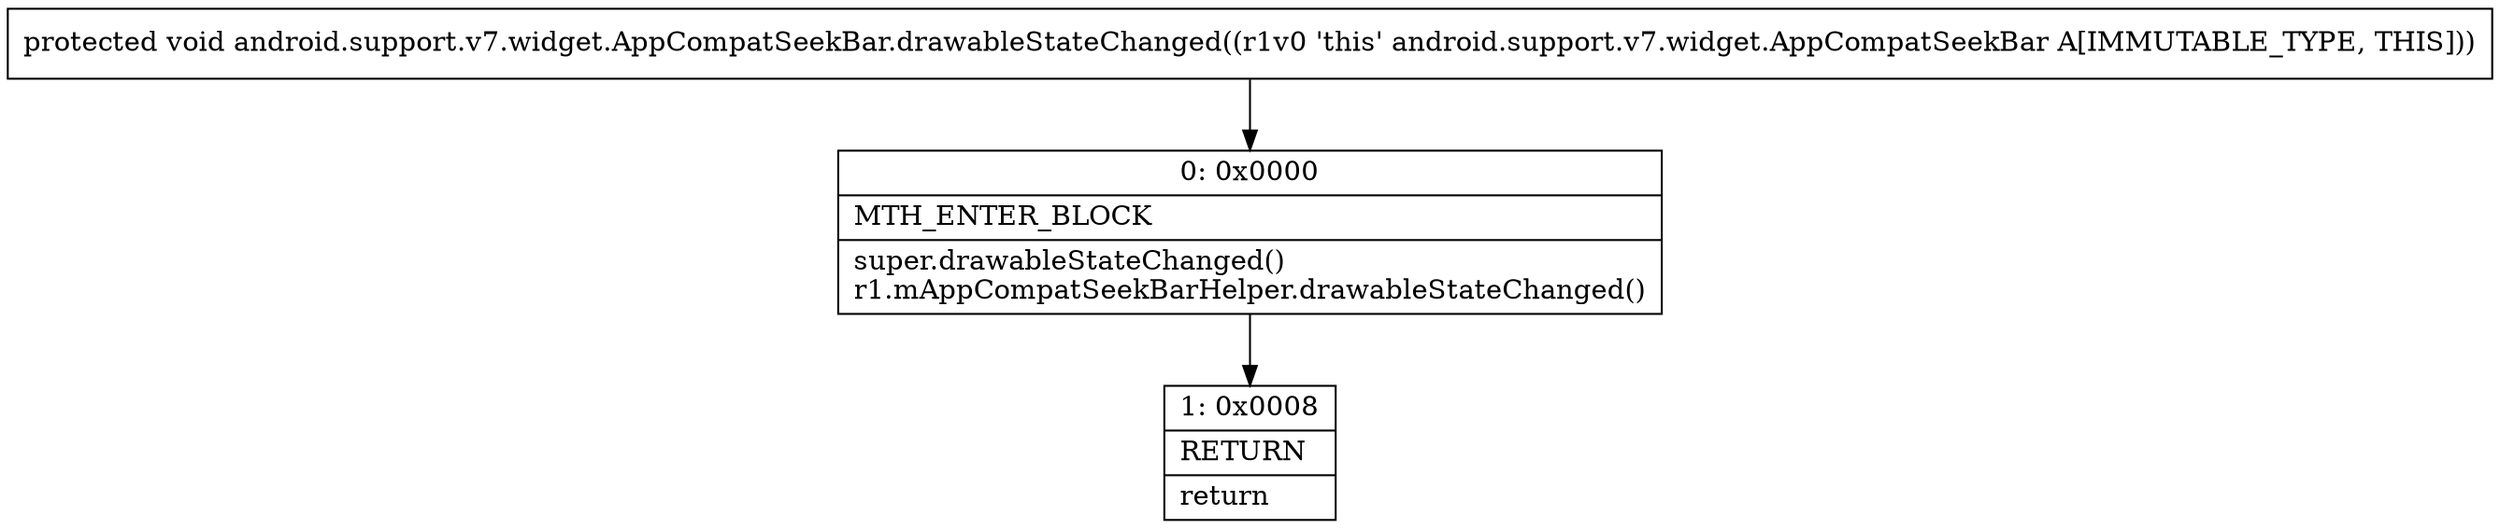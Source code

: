 digraph "CFG forandroid.support.v7.widget.AppCompatSeekBar.drawableStateChanged()V" {
Node_0 [shape=record,label="{0\:\ 0x0000|MTH_ENTER_BLOCK\l|super.drawableStateChanged()\lr1.mAppCompatSeekBarHelper.drawableStateChanged()\l}"];
Node_1 [shape=record,label="{1\:\ 0x0008|RETURN\l|return\l}"];
MethodNode[shape=record,label="{protected void android.support.v7.widget.AppCompatSeekBar.drawableStateChanged((r1v0 'this' android.support.v7.widget.AppCompatSeekBar A[IMMUTABLE_TYPE, THIS])) }"];
MethodNode -> Node_0;
Node_0 -> Node_1;
}

